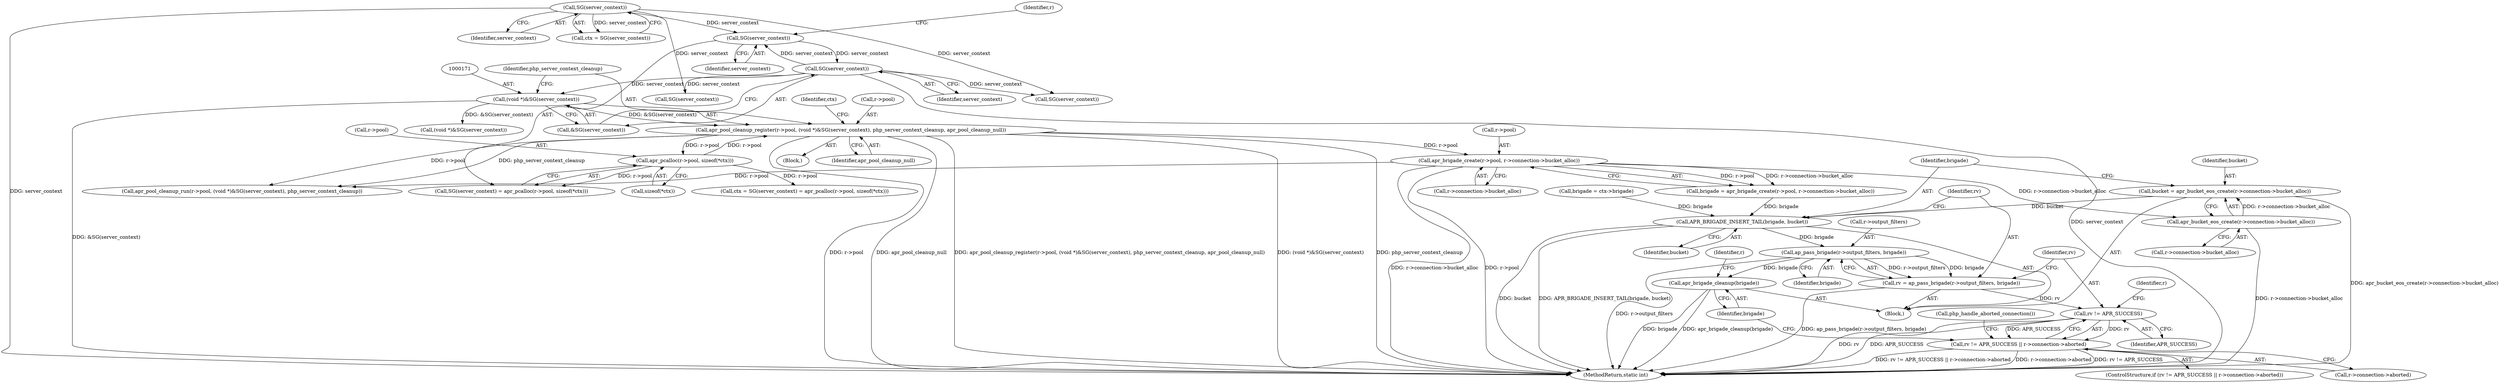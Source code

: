 digraph "0_php_809610f5ea38a83b284e1125d1fff129bdd615e7@API" {
"1000488" [label="(Call,bucket = apr_bucket_eos_create(r->connection->bucket_alloc))"];
"1000490" [label="(Call,apr_bucket_eos_create(r->connection->bucket_alloc))"];
"1000322" [label="(Call,apr_brigade_create(r->pool, r->connection->bucket_alloc))"];
"1000166" [label="(Call,apr_pool_cleanup_register(r->pool, (void *)&SG(server_context), php_server_context_cleanup, apr_pool_cleanup_null))"];
"1000159" [label="(Call,apr_pcalloc(r->pool, sizeof(*ctx)))"];
"1000170" [label="(Call,(void *)&SG(server_context))"];
"1000173" [label="(Call,SG(server_context))"];
"1000157" [label="(Call,SG(server_context))"];
"1000133" [label="(Call,SG(server_context))"];
"1000496" [label="(Call,APR_BRIGADE_INSERT_TAIL(brigade, bucket))"];
"1000501" [label="(Call,ap_pass_brigade(r->output_filters, brigade))"];
"1000499" [label="(Call,rv = ap_pass_brigade(r->output_filters, brigade))"];
"1000508" [label="(Call,rv != APR_SUCCESS)"];
"1000507" [label="(Call,rv != APR_SUCCESS || r->connection->aborted)"];
"1000520" [label="(Call,apr_brigade_cleanup(brigade))"];
"1000173" [label="(Call,SG(server_context))"];
"1000133" [label="(Call,SG(server_context))"];
"1000520" [label="(Call,apr_brigade_cleanup(brigade))"];
"1000526" [label="(Call,(void *)&SG(server_context))"];
"1000161" [label="(Identifier,r)"];
"1000496" [label="(Call,APR_BRIGADE_INSERT_TAIL(brigade, bucket))"];
"1000529" [label="(Call,SG(server_context))"];
"1000541" [label="(MethodReturn,static int)"];
"1000156" [label="(Call,SG(server_context) = apr_pcalloc(r->pool, sizeof(*ctx)))"];
"1000488" [label="(Call,bucket = apr_bucket_eos_create(r->connection->bucket_alloc))"];
"1000491" [label="(Call,r->connection->bucket_alloc)"];
"1000499" [label="(Call,rv = ap_pass_brigade(r->output_filters, brigade))"];
"1000524" [label="(Identifier,r)"];
"1000507" [label="(Call,rv != APR_SUCCESS || r->connection->aborted)"];
"1000134" [label="(Identifier,server_context)"];
"1000509" [label="(Identifier,rv)"];
"1000152" [label="(Block,)"];
"1000166" [label="(Call,apr_pool_cleanup_register(r->pool, (void *)&SG(server_context), php_server_context_cleanup, apr_pool_cleanup_null))"];
"1000513" [label="(Identifier,r)"];
"1000333" [label="(Call,SG(server_context))"];
"1000174" [label="(Identifier,server_context)"];
"1000159" [label="(Call,apr_pcalloc(r->pool, sizeof(*ctx)))"];
"1000521" [label="(Identifier,brigade)"];
"1000508" [label="(Call,rv != APR_SUCCESS)"];
"1000505" [label="(Identifier,brigade)"];
"1000489" [label="(Identifier,bucket)"];
"1000157" [label="(Call,SG(server_context))"];
"1000510" [label="(Identifier,APR_SUCCESS)"];
"1000410" [label="(Call,brigade = ctx->brigade)"];
"1000500" [label="(Identifier,rv)"];
"1000498" [label="(Identifier,bucket)"];
"1000501" [label="(Call,ap_pass_brigade(r->output_filters, brigade))"];
"1000176" [label="(Identifier,apr_pool_cleanup_null)"];
"1000170" [label="(Call,(void *)&SG(server_context))"];
"1000490" [label="(Call,apr_bucket_eos_create(r->connection->bucket_alloc))"];
"1000522" [label="(Call,apr_pool_cleanup_run(r->pool, (void *)&SG(server_context), php_server_context_cleanup))"];
"1000323" [label="(Call,r->pool)"];
"1000326" [label="(Call,r->connection->bucket_alloc)"];
"1000175" [label="(Identifier,php_server_context_cleanup)"];
"1000158" [label="(Identifier,server_context)"];
"1000482" [label="(Block,)"];
"1000497" [label="(Identifier,brigade)"];
"1000502" [label="(Call,r->output_filters)"];
"1000163" [label="(Call,sizeof(*ctx))"];
"1000518" [label="(Call,php_handle_aborted_connection())"];
"1000154" [label="(Call,ctx = SG(server_context) = apr_pcalloc(r->pool, sizeof(*ctx)))"];
"1000511" [label="(Call,r->connection->aborted)"];
"1000172" [label="(Call,&SG(server_context))"];
"1000160" [label="(Call,r->pool)"];
"1000179" [label="(Identifier,ctx)"];
"1000322" [label="(Call,apr_brigade_create(r->pool, r->connection->bucket_alloc))"];
"1000506" [label="(ControlStructure,if (rv != APR_SUCCESS || r->connection->aborted))"];
"1000131" [label="(Call,ctx = SG(server_context))"];
"1000167" [label="(Call,r->pool)"];
"1000320" [label="(Call,brigade = apr_brigade_create(r->pool, r->connection->bucket_alloc))"];
"1000488" -> "1000482"  [label="AST: "];
"1000488" -> "1000490"  [label="CFG: "];
"1000489" -> "1000488"  [label="AST: "];
"1000490" -> "1000488"  [label="AST: "];
"1000497" -> "1000488"  [label="CFG: "];
"1000488" -> "1000541"  [label="DDG: apr_bucket_eos_create(r->connection->bucket_alloc)"];
"1000490" -> "1000488"  [label="DDG: r->connection->bucket_alloc"];
"1000488" -> "1000496"  [label="DDG: bucket"];
"1000490" -> "1000491"  [label="CFG: "];
"1000491" -> "1000490"  [label="AST: "];
"1000490" -> "1000541"  [label="DDG: r->connection->bucket_alloc"];
"1000322" -> "1000490"  [label="DDG: r->connection->bucket_alloc"];
"1000322" -> "1000320"  [label="AST: "];
"1000322" -> "1000326"  [label="CFG: "];
"1000323" -> "1000322"  [label="AST: "];
"1000326" -> "1000322"  [label="AST: "];
"1000320" -> "1000322"  [label="CFG: "];
"1000322" -> "1000541"  [label="DDG: r->connection->bucket_alloc"];
"1000322" -> "1000541"  [label="DDG: r->pool"];
"1000322" -> "1000320"  [label="DDG: r->pool"];
"1000322" -> "1000320"  [label="DDG: r->connection->bucket_alloc"];
"1000166" -> "1000322"  [label="DDG: r->pool"];
"1000322" -> "1000522"  [label="DDG: r->pool"];
"1000166" -> "1000152"  [label="AST: "];
"1000166" -> "1000176"  [label="CFG: "];
"1000167" -> "1000166"  [label="AST: "];
"1000170" -> "1000166"  [label="AST: "];
"1000175" -> "1000166"  [label="AST: "];
"1000176" -> "1000166"  [label="AST: "];
"1000179" -> "1000166"  [label="CFG: "];
"1000166" -> "1000541"  [label="DDG: apr_pool_cleanup_register(r->pool, (void *)&SG(server_context), php_server_context_cleanup, apr_pool_cleanup_null)"];
"1000166" -> "1000541"  [label="DDG: r->pool"];
"1000166" -> "1000541"  [label="DDG: apr_pool_cleanup_null"];
"1000166" -> "1000541"  [label="DDG: (void *)&SG(server_context)"];
"1000166" -> "1000541"  [label="DDG: php_server_context_cleanup"];
"1000166" -> "1000159"  [label="DDG: r->pool"];
"1000159" -> "1000166"  [label="DDG: r->pool"];
"1000170" -> "1000166"  [label="DDG: &SG(server_context)"];
"1000166" -> "1000522"  [label="DDG: r->pool"];
"1000166" -> "1000522"  [label="DDG: php_server_context_cleanup"];
"1000159" -> "1000156"  [label="AST: "];
"1000159" -> "1000163"  [label="CFG: "];
"1000160" -> "1000159"  [label="AST: "];
"1000163" -> "1000159"  [label="AST: "];
"1000156" -> "1000159"  [label="CFG: "];
"1000159" -> "1000154"  [label="DDG: r->pool"];
"1000159" -> "1000156"  [label="DDG: r->pool"];
"1000170" -> "1000172"  [label="CFG: "];
"1000171" -> "1000170"  [label="AST: "];
"1000172" -> "1000170"  [label="AST: "];
"1000175" -> "1000170"  [label="CFG: "];
"1000170" -> "1000541"  [label="DDG: &SG(server_context)"];
"1000173" -> "1000170"  [label="DDG: server_context"];
"1000170" -> "1000526"  [label="DDG: &SG(server_context)"];
"1000173" -> "1000172"  [label="AST: "];
"1000173" -> "1000174"  [label="CFG: "];
"1000174" -> "1000173"  [label="AST: "];
"1000172" -> "1000173"  [label="CFG: "];
"1000173" -> "1000541"  [label="DDG: server_context"];
"1000173" -> "1000157"  [label="DDG: server_context"];
"1000157" -> "1000173"  [label="DDG: server_context"];
"1000173" -> "1000333"  [label="DDG: server_context"];
"1000173" -> "1000529"  [label="DDG: server_context"];
"1000157" -> "1000156"  [label="AST: "];
"1000157" -> "1000158"  [label="CFG: "];
"1000158" -> "1000157"  [label="AST: "];
"1000161" -> "1000157"  [label="CFG: "];
"1000133" -> "1000157"  [label="DDG: server_context"];
"1000133" -> "1000131"  [label="AST: "];
"1000133" -> "1000134"  [label="CFG: "];
"1000134" -> "1000133"  [label="AST: "];
"1000131" -> "1000133"  [label="CFG: "];
"1000133" -> "1000541"  [label="DDG: server_context"];
"1000133" -> "1000131"  [label="DDG: server_context"];
"1000133" -> "1000333"  [label="DDG: server_context"];
"1000133" -> "1000529"  [label="DDG: server_context"];
"1000496" -> "1000482"  [label="AST: "];
"1000496" -> "1000498"  [label="CFG: "];
"1000497" -> "1000496"  [label="AST: "];
"1000498" -> "1000496"  [label="AST: "];
"1000500" -> "1000496"  [label="CFG: "];
"1000496" -> "1000541"  [label="DDG: APR_BRIGADE_INSERT_TAIL(brigade, bucket)"];
"1000496" -> "1000541"  [label="DDG: bucket"];
"1000410" -> "1000496"  [label="DDG: brigade"];
"1000320" -> "1000496"  [label="DDG: brigade"];
"1000496" -> "1000501"  [label="DDG: brigade"];
"1000501" -> "1000499"  [label="AST: "];
"1000501" -> "1000505"  [label="CFG: "];
"1000502" -> "1000501"  [label="AST: "];
"1000505" -> "1000501"  [label="AST: "];
"1000499" -> "1000501"  [label="CFG: "];
"1000501" -> "1000541"  [label="DDG: r->output_filters"];
"1000501" -> "1000499"  [label="DDG: r->output_filters"];
"1000501" -> "1000499"  [label="DDG: brigade"];
"1000501" -> "1000520"  [label="DDG: brigade"];
"1000499" -> "1000482"  [label="AST: "];
"1000500" -> "1000499"  [label="AST: "];
"1000509" -> "1000499"  [label="CFG: "];
"1000499" -> "1000541"  [label="DDG: ap_pass_brigade(r->output_filters, brigade)"];
"1000499" -> "1000508"  [label="DDG: rv"];
"1000508" -> "1000507"  [label="AST: "];
"1000508" -> "1000510"  [label="CFG: "];
"1000509" -> "1000508"  [label="AST: "];
"1000510" -> "1000508"  [label="AST: "];
"1000513" -> "1000508"  [label="CFG: "];
"1000507" -> "1000508"  [label="CFG: "];
"1000508" -> "1000541"  [label="DDG: rv"];
"1000508" -> "1000541"  [label="DDG: APR_SUCCESS"];
"1000508" -> "1000507"  [label="DDG: rv"];
"1000508" -> "1000507"  [label="DDG: APR_SUCCESS"];
"1000507" -> "1000506"  [label="AST: "];
"1000507" -> "1000511"  [label="CFG: "];
"1000511" -> "1000507"  [label="AST: "];
"1000518" -> "1000507"  [label="CFG: "];
"1000521" -> "1000507"  [label="CFG: "];
"1000507" -> "1000541"  [label="DDG: rv != APR_SUCCESS || r->connection->aborted"];
"1000507" -> "1000541"  [label="DDG: r->connection->aborted"];
"1000507" -> "1000541"  [label="DDG: rv != APR_SUCCESS"];
"1000520" -> "1000482"  [label="AST: "];
"1000520" -> "1000521"  [label="CFG: "];
"1000521" -> "1000520"  [label="AST: "];
"1000524" -> "1000520"  [label="CFG: "];
"1000520" -> "1000541"  [label="DDG: apr_brigade_cleanup(brigade)"];
"1000520" -> "1000541"  [label="DDG: brigade"];
}
